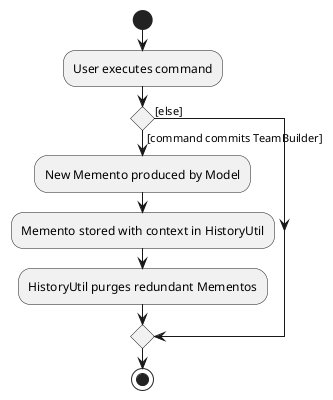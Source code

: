 @startuml
start
:User executes command;

'Since the beta syntax does not support placing the condition outside the
'diamond we place it as the true branch instead.

if () then ([command commits TeamBuilder])
    :New Memento produced by Model;
    :Memento stored with context in HistoryUtil;
    :HistoryUtil purges redundant Mementos;
else ([else])
endif
stop
@enduml

